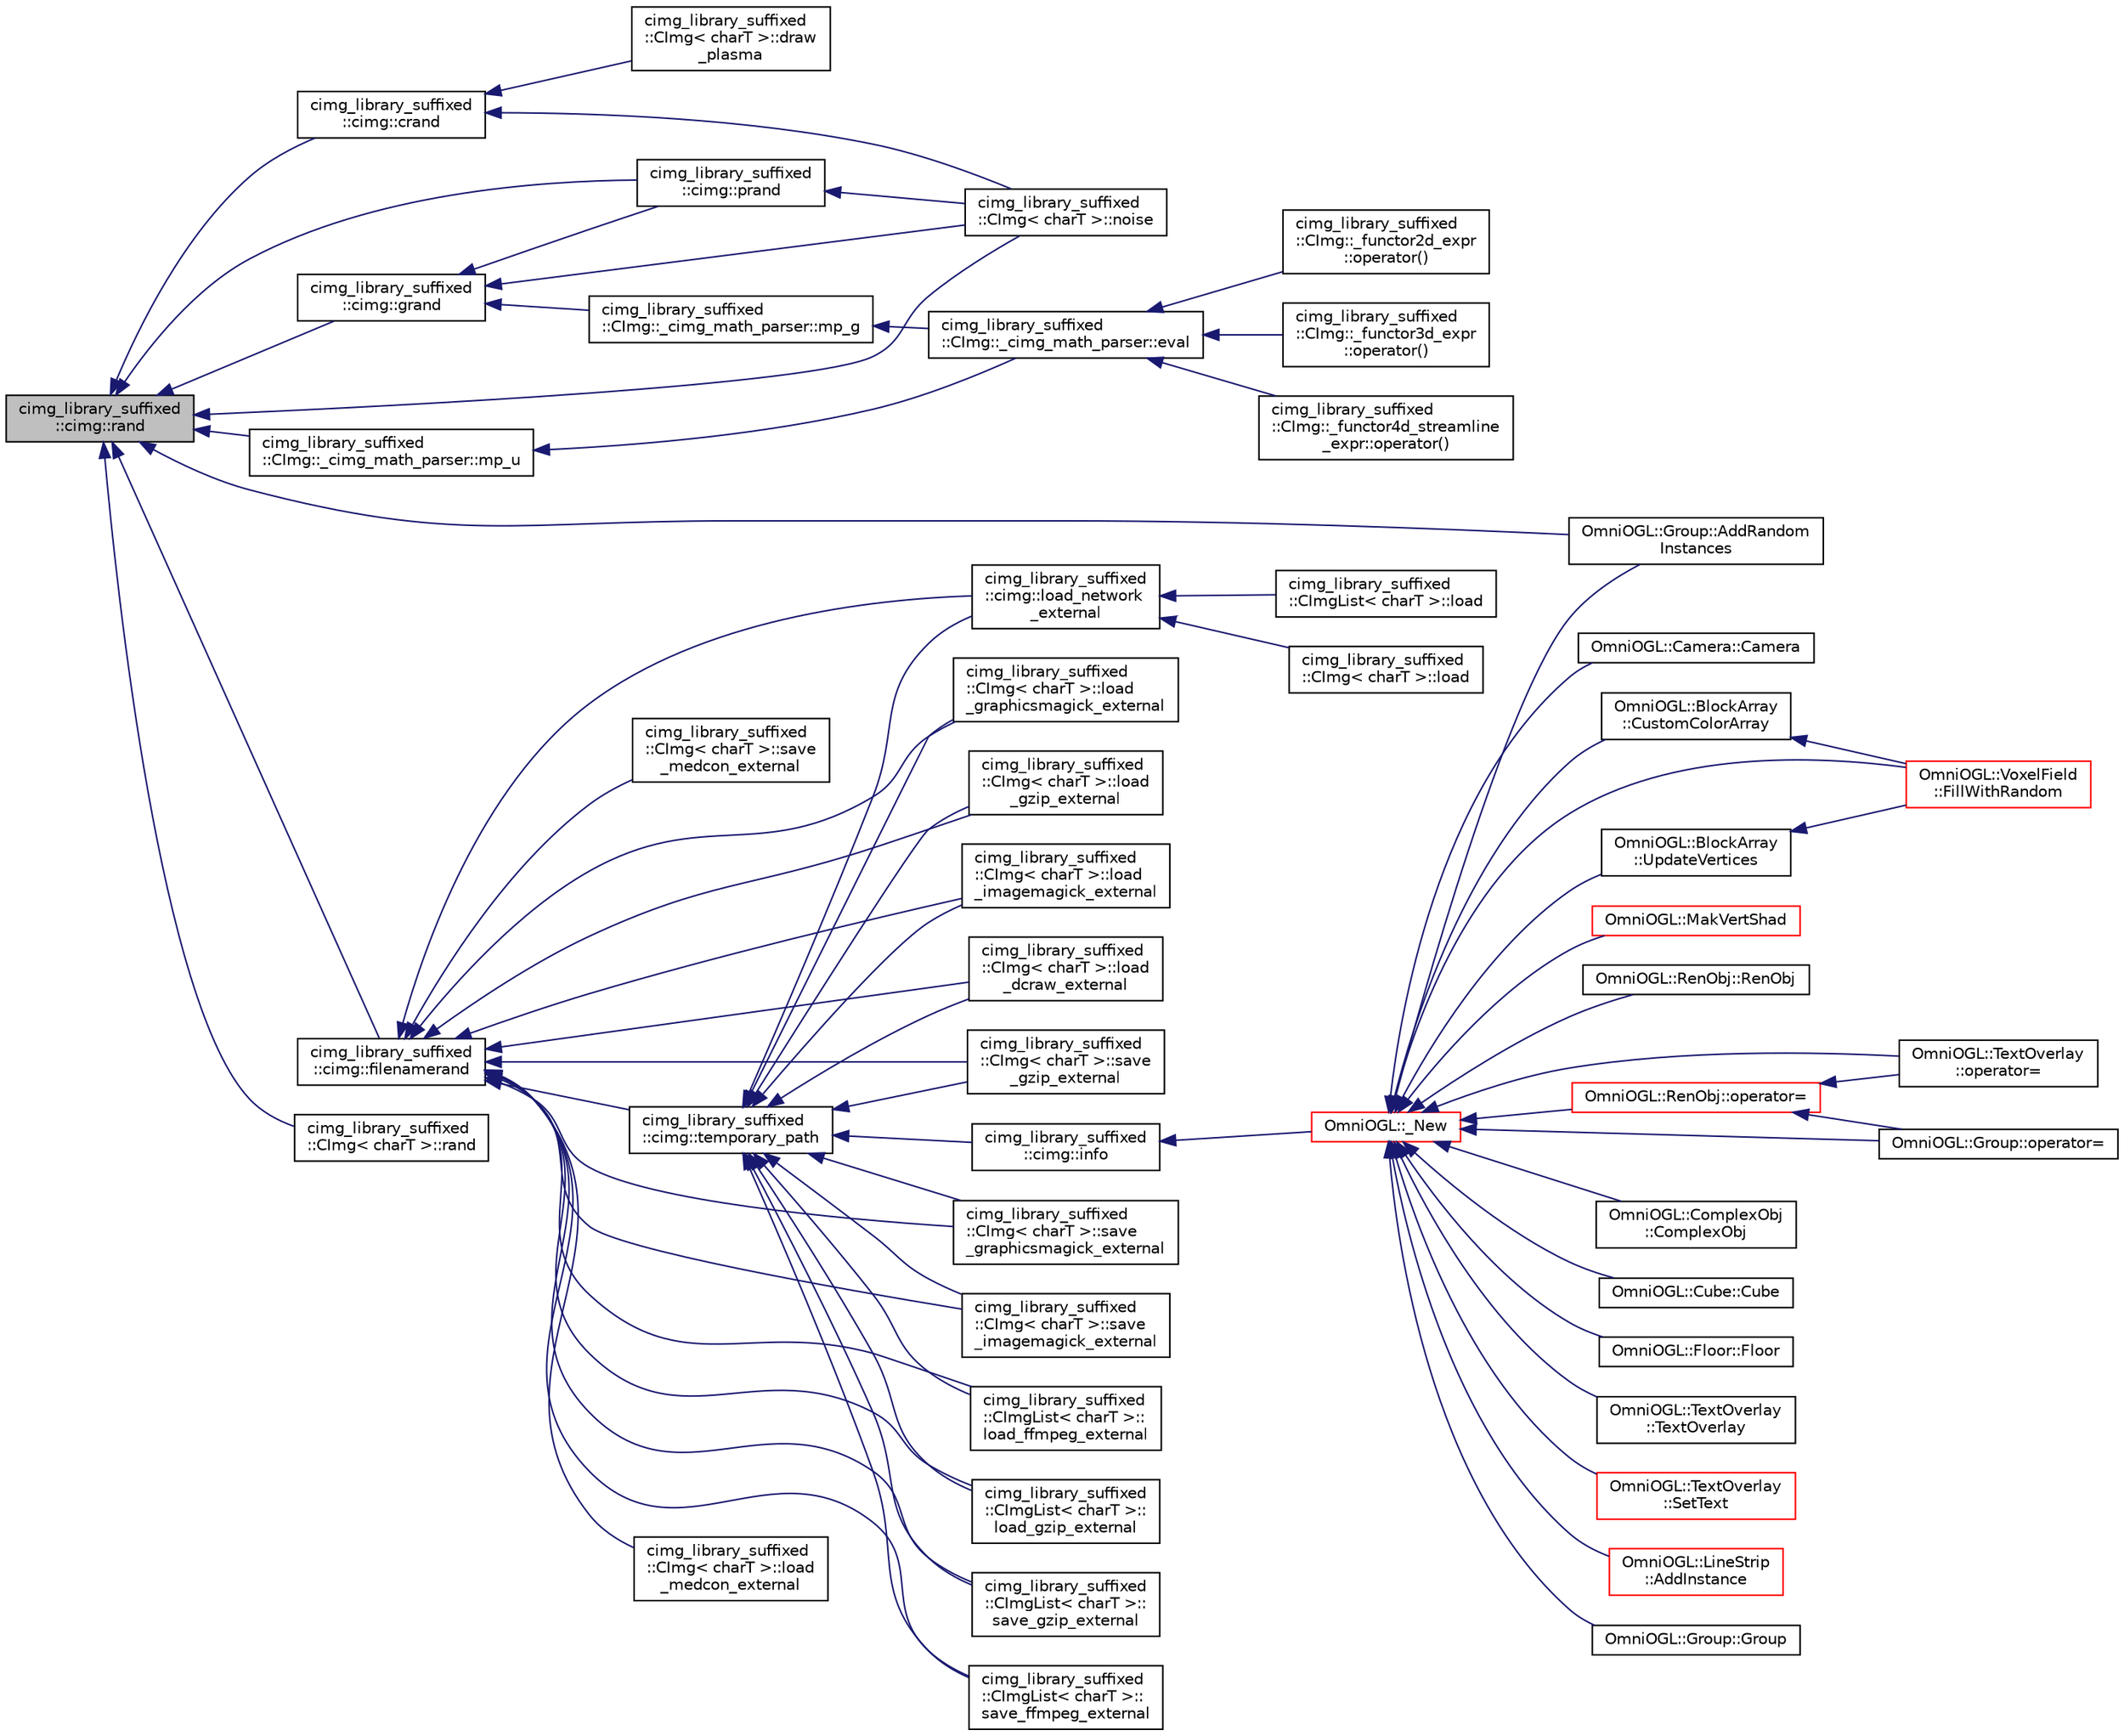 digraph "cimg_library_suffixed::cimg::rand"
{
  edge [fontname="Helvetica",fontsize="10",labelfontname="Helvetica",labelfontsize="10"];
  node [fontname="Helvetica",fontsize="10",shape=record];
  rankdir="LR";
  Node1 [label="cimg_library_suffixed\l::cimg::rand",height=0.2,width=0.4,color="black", fillcolor="grey75", style="filled" fontcolor="black"];
  Node1 -> Node2 [dir="back",color="midnightblue",fontsize="10",style="solid",fontname="Helvetica"];
  Node2 [label="cimg_library_suffixed\l::cimg::crand",height=0.2,width=0.4,color="black", fillcolor="white", style="filled",URL="$namespacecimg__library__suffixed_1_1cimg.html#a91d874aeb060fadc132b6c78910767a4",tooltip="Return a random variable between [-1,1] with respect to an uniform distribution."];
  Node2 -> Node3 [dir="back",color="midnightblue",fontsize="10",style="solid",fontname="Helvetica"];
  Node3 [label="cimg_library_suffixed\l::CImg\< charT \>::noise",height=0.2,width=0.4,color="black", fillcolor="white", style="filled",URL="$structcimg__library__suffixed_1_1_c_img.html#a6049c651eefc3a13b8f7d1fc3ff225d7",tooltip="Add random noise to pixel values."];
  Node2 -> Node4 [dir="back",color="midnightblue",fontsize="10",style="solid",fontname="Helvetica"];
  Node4 [label="cimg_library_suffixed\l::CImg\< charT \>::draw\l_plasma",height=0.2,width=0.4,color="black", fillcolor="white", style="filled",URL="$structcimg__library__suffixed_1_1_c_img.html#a61fea969244cdf85058b91703182275e",tooltip="Draw a random plasma texture."];
  Node1 -> Node5 [dir="back",color="midnightblue",fontsize="10",style="solid",fontname="Helvetica"];
  Node5 [label="cimg_library_suffixed\l::cimg::grand",height=0.2,width=0.4,color="black", fillcolor="white", style="filled",URL="$namespacecimg__library__suffixed_1_1cimg.html#aa12c572ad67f655e27f7b8e3e76dafa5",tooltip="Return a random variable following a gaussian distribution and a standard deviation of 1..."];
  Node5 -> Node6 [dir="back",color="midnightblue",fontsize="10",style="solid",fontname="Helvetica"];
  Node6 [label="cimg_library_suffixed\l::cimg::prand",height=0.2,width=0.4,color="black", fillcolor="white", style="filled",URL="$namespacecimg__library__suffixed_1_1cimg.html#a2a18bbfb6a496d8d5a02943be8eaa936",tooltip="Return a random variable following a Poisson distribution of parameter z."];
  Node6 -> Node3 [dir="back",color="midnightblue",fontsize="10",style="solid",fontname="Helvetica"];
  Node5 -> Node7 [dir="back",color="midnightblue",fontsize="10",style="solid",fontname="Helvetica"];
  Node7 [label="cimg_library_suffixed\l::CImg::_cimg_math_parser::mp_g",height=0.2,width=0.4,color="black", fillcolor="white", style="filled",URL="$structcimg__library__suffixed_1_1_c_img_1_1__cimg__math__parser.html#ac3a52ad1c3bbfd5c205c84a821ebf53e"];
  Node7 -> Node8 [dir="back",color="midnightblue",fontsize="10",style="solid",fontname="Helvetica"];
  Node8 [label="cimg_library_suffixed\l::CImg::_cimg_math_parser::eval",height=0.2,width=0.4,color="black", fillcolor="white", style="filled",URL="$structcimg__library__suffixed_1_1_c_img_1_1__cimg__math__parser.html#a6d1515eca4dc588b97892fa865648c13"];
  Node8 -> Node9 [dir="back",color="midnightblue",fontsize="10",style="solid",fontname="Helvetica"];
  Node9 [label="cimg_library_suffixed\l::CImg::_functor4d_streamline\l_expr::operator()",height=0.2,width=0.4,color="black", fillcolor="white", style="filled",URL="$structcimg__library__suffixed_1_1_c_img_1_1__functor4d__streamline__expr.html#ad7c8b7dee19bac47ba8a4e3e4de22463"];
  Node8 -> Node10 [dir="back",color="midnightblue",fontsize="10",style="solid",fontname="Helvetica"];
  Node10 [label="cimg_library_suffixed\l::CImg::_functor2d_expr\l::operator()",height=0.2,width=0.4,color="black", fillcolor="white", style="filled",URL="$structcimg__library__suffixed_1_1_c_img_1_1__functor2d__expr.html#af2cf7b8e4076323075907c916eec8f4f"];
  Node8 -> Node11 [dir="back",color="midnightblue",fontsize="10",style="solid",fontname="Helvetica"];
  Node11 [label="cimg_library_suffixed\l::CImg::_functor3d_expr\l::operator()",height=0.2,width=0.4,color="black", fillcolor="white", style="filled",URL="$structcimg__library__suffixed_1_1_c_img_1_1__functor3d__expr.html#af752bc908c6ed28fd9226787a5db509d"];
  Node5 -> Node3 [dir="back",color="midnightblue",fontsize="10",style="solid",fontname="Helvetica"];
  Node1 -> Node6 [dir="back",color="midnightblue",fontsize="10",style="solid",fontname="Helvetica"];
  Node1 -> Node12 [dir="back",color="midnightblue",fontsize="10",style="solid",fontname="Helvetica"];
  Node12 [label="cimg_library_suffixed\l::cimg::filenamerand",height=0.2,width=0.4,color="black", fillcolor="white", style="filled",URL="$namespacecimg__library__suffixed_1_1cimg.html#ae92216bbc140ed7afef601f72ba2bd81"];
  Node12 -> Node13 [dir="back",color="midnightblue",fontsize="10",style="solid",fontname="Helvetica"];
  Node13 [label="cimg_library_suffixed\l::cimg::temporary_path",height=0.2,width=0.4,color="black", fillcolor="white", style="filled",URL="$namespacecimg__library__suffixed_1_1cimg.html#a2afafec02f561826ad9c2c5959bd5a09",tooltip="Get/set path to store temporary files."];
  Node13 -> Node14 [dir="back",color="midnightblue",fontsize="10",style="solid",fontname="Helvetica"];
  Node14 [label="cimg_library_suffixed\l::cimg::load_network\l_external",height=0.2,width=0.4,color="black", fillcolor="white", style="filled",URL="$namespacecimg__library__suffixed_1_1cimg.html#ab2ac8910b61414e59f6f4bee18a5e34e",tooltip="Load file from network as a local temporary file."];
  Node14 -> Node15 [dir="back",color="midnightblue",fontsize="10",style="solid",fontname="Helvetica"];
  Node15 [label="cimg_library_suffixed\l::CImg\< charT \>::load",height=0.2,width=0.4,color="black", fillcolor="white", style="filled",URL="$structcimg__library__suffixed_1_1_c_img.html#ae8353b28bfbc5c4421c7adfbb98fe32f",tooltip="Load image from a file."];
  Node14 -> Node16 [dir="back",color="midnightblue",fontsize="10",style="solid",fontname="Helvetica"];
  Node16 [label="cimg_library_suffixed\l::CImgList\< charT \>::load",height=0.2,width=0.4,color="black", fillcolor="white", style="filled",URL="$structcimg__library__suffixed_1_1_c_img_list.html#a63bd67d8dd2301933df7decb4612916e",tooltip="Load a list from a file."];
  Node13 -> Node17 [dir="back",color="midnightblue",fontsize="10",style="solid",fontname="Helvetica"];
  Node17 [label="cimg_library_suffixed\l::cimg::info",height=0.2,width=0.4,color="black", fillcolor="white", style="filled",URL="$namespacecimg__library__suffixed_1_1cimg.html#a79b7a247520612001a04d8ef1c2991dc",tooltip="Print informations about  environement variables."];
  Node17 -> Node18 [dir="back",color="midnightblue",fontsize="10",style="solid",fontname="Helvetica"];
  Node18 [label="OmniOGL::_New",height=0.2,width=0.4,color="red", fillcolor="white", style="filled",URL="$namespace_omni_o_g_l.html#a5ab62a62556832433cb089126a643552",tooltip="A wrapper around the new [] keyword. Allocates the desired number of elements to the given pointer..."];
  Node18 -> Node19 [dir="back",color="midnightblue",fontsize="10",style="solid",fontname="Helvetica"];
  Node19 [label="OmniOGL::VoxelField\l::FillWithRandom",height=0.2,width=0.4,color="red", fillcolor="white", style="filled",URL="$class_omni_o_g_l_1_1_voxel_field.html#a59daa28598ef945b92b4e59f0e9c4306"];
  Node18 -> Node20 [dir="back",color="midnightblue",fontsize="10",style="solid",fontname="Helvetica"];
  Node20 [label="OmniOGL::MakVertShad",height=0.2,width=0.4,color="red", fillcolor="white", style="filled",URL="$namespace_omni_o_g_l.html#a73e45a9a8c8783e5a10758095bfc8f6a"];
  Node18 -> Node21 [dir="back",color="midnightblue",fontsize="10",style="solid",fontname="Helvetica"];
  Node21 [label="OmniOGL::RenObj::RenObj",height=0.2,width=0.4,color="black", fillcolor="white", style="filled",URL="$class_omni_o_g_l_1_1_ren_obj.html#a4ac9bff73cc14d68d7b2287e841906b2"];
  Node18 -> Node22 [dir="back",color="midnightblue",fontsize="10",style="solid",fontname="Helvetica"];
  Node22 [label="OmniOGL::RenObj::operator=",height=0.2,width=0.4,color="red", fillcolor="white", style="filled",URL="$class_omni_o_g_l_1_1_ren_obj.html#aca84bcb9c301a89548dfcfeab2d2746d"];
  Node22 -> Node23 [dir="back",color="midnightblue",fontsize="10",style="solid",fontname="Helvetica"];
  Node23 [label="OmniOGL::TextOverlay\l::operator=",height=0.2,width=0.4,color="black", fillcolor="white", style="filled",URL="$class_omni_o_g_l_1_1_text_overlay.html#aab6be2e6c6c5fac44b4417783727b44a"];
  Node22 -> Node24 [dir="back",color="midnightblue",fontsize="10",style="solid",fontname="Helvetica"];
  Node24 [label="OmniOGL::Group::operator=",height=0.2,width=0.4,color="black", fillcolor="white", style="filled",URL="$class_omni_o_g_l_1_1_group.html#a3edf6d70731c577cdbc1e29217c5e191"];
  Node18 -> Node25 [dir="back",color="midnightblue",fontsize="10",style="solid",fontname="Helvetica"];
  Node25 [label="OmniOGL::ComplexObj\l::ComplexObj",height=0.2,width=0.4,color="black", fillcolor="white", style="filled",URL="$class_omni_o_g_l_1_1_complex_obj.html#a8db4e061601d8b3dc12fe8116bd65a1d"];
  Node18 -> Node26 [dir="back",color="midnightblue",fontsize="10",style="solid",fontname="Helvetica"];
  Node26 [label="OmniOGL::Cube::Cube",height=0.2,width=0.4,color="black", fillcolor="white", style="filled",URL="$class_omni_o_g_l_1_1_cube.html#aba64b90ed5fcce81396c14cfbac9f47c"];
  Node18 -> Node27 [dir="back",color="midnightblue",fontsize="10",style="solid",fontname="Helvetica"];
  Node27 [label="OmniOGL::Floor::Floor",height=0.2,width=0.4,color="black", fillcolor="white", style="filled",URL="$class_omni_o_g_l_1_1_floor.html#a636158345b20717527b337fb3e5e2924",tooltip="summary&gt;Herp Derp"];
  Node18 -> Node28 [dir="back",color="midnightblue",fontsize="10",style="solid",fontname="Helvetica"];
  Node28 [label="OmniOGL::TextOverlay\l::TextOverlay",height=0.2,width=0.4,color="black", fillcolor="white", style="filled",URL="$class_omni_o_g_l_1_1_text_overlay.html#a751b4ac94473a170b176d9d4e480bdbd"];
  Node18 -> Node23 [dir="back",color="midnightblue",fontsize="10",style="solid",fontname="Helvetica"];
  Node18 -> Node29 [dir="back",color="midnightblue",fontsize="10",style="solid",fontname="Helvetica"];
  Node29 [label="OmniOGL::TextOverlay\l::SetText",height=0.2,width=0.4,color="red", fillcolor="white", style="filled",URL="$class_omni_o_g_l_1_1_text_overlay.html#ac51c9d71e08e26314520de2c5fe58833"];
  Node18 -> Node30 [dir="back",color="midnightblue",fontsize="10",style="solid",fontname="Helvetica"];
  Node30 [label="OmniOGL::LineStrip\l::AddInstance",height=0.2,width=0.4,color="red", fillcolor="white", style="filled",URL="$class_omni_o_g_l_1_1_line_strip.html#a653b46cd16ec770796ce2c1efdcb1e8b"];
  Node18 -> Node31 [dir="back",color="midnightblue",fontsize="10",style="solid",fontname="Helvetica"];
  Node31 [label="OmniOGL::BlockArray\l::UpdateVertices",height=0.2,width=0.4,color="black", fillcolor="white", style="filled",URL="$class_omni_o_g_l_1_1_block_array.html#afa3495e75398215d9f31c6d5c1283902"];
  Node31 -> Node19 [dir="back",color="midnightblue",fontsize="10",style="solid",fontname="Helvetica"];
  Node18 -> Node32 [dir="back",color="midnightblue",fontsize="10",style="solid",fontname="Helvetica"];
  Node32 [label="OmniOGL::BlockArray\l::CustomColorArray",height=0.2,width=0.4,color="black", fillcolor="white", style="filled",URL="$class_omni_o_g_l_1_1_block_array.html#aebb50666105c2f48b78b5e13aed727f6"];
  Node32 -> Node19 [dir="back",color="midnightblue",fontsize="10",style="solid",fontname="Helvetica"];
  Node18 -> Node33 [dir="back",color="midnightblue",fontsize="10",style="solid",fontname="Helvetica"];
  Node33 [label="OmniOGL::Group::Group",height=0.2,width=0.4,color="black", fillcolor="white", style="filled",URL="$class_omni_o_g_l_1_1_group.html#a0d03141f5a711400eeafac768b02b8e4"];
  Node18 -> Node24 [dir="back",color="midnightblue",fontsize="10",style="solid",fontname="Helvetica"];
  Node18 -> Node34 [dir="back",color="midnightblue",fontsize="10",style="solid",fontname="Helvetica"];
  Node34 [label="OmniOGL::Group::AddRandom\lInstances",height=0.2,width=0.4,color="black", fillcolor="white", style="filled",URL="$class_omni_o_g_l_1_1_group.html#a9dcdbfb8c49117647880ae13d8e051bc"];
  Node18 -> Node35 [dir="back",color="midnightblue",fontsize="10",style="solid",fontname="Helvetica"];
  Node35 [label="OmniOGL::Camera::Camera",height=0.2,width=0.4,color="black", fillcolor="white", style="filled",URL="$class_omni_o_g_l_1_1_camera.html#a1d7d3e7566049cb02d683cbe231bf028"];
  Node13 -> Node36 [dir="back",color="midnightblue",fontsize="10",style="solid",fontname="Helvetica"];
  Node36 [label="cimg_library_suffixed\l::CImg\< charT \>::load\l_graphicsmagick_external",height=0.2,width=0.4,color="black", fillcolor="white", style="filled",URL="$structcimg__library__suffixed_1_1_c_img.html#a34578e61c66a0046835660bada43e3d6",tooltip="Load image using GraphicsMagick&#39;s external tool &#39;gm&#39;."];
  Node13 -> Node37 [dir="back",color="midnightblue",fontsize="10",style="solid",fontname="Helvetica"];
  Node37 [label="cimg_library_suffixed\l::CImg\< charT \>::load\l_gzip_external",height=0.2,width=0.4,color="black", fillcolor="white", style="filled",URL="$structcimg__library__suffixed_1_1_c_img.html#a1f1ef95d7faa4c2c7a72d3d347f30dad",tooltip="Load gzipped image file, using external tool &#39;gunzip&#39;."];
  Node13 -> Node38 [dir="back",color="midnightblue",fontsize="10",style="solid",fontname="Helvetica"];
  Node38 [label="cimg_library_suffixed\l::CImg\< charT \>::load\l_imagemagick_external",height=0.2,width=0.4,color="black", fillcolor="white", style="filled",URL="$structcimg__library__suffixed_1_1_c_img.html#a8278afa0b313d0f3465ef91dabdac549",tooltip="Load image using ImageMagick&#39;s external tool &#39;convert&#39;."];
  Node13 -> Node39 [dir="back",color="midnightblue",fontsize="10",style="solid",fontname="Helvetica"];
  Node39 [label="cimg_library_suffixed\l::CImg\< charT \>::load\l_dcraw_external",height=0.2,width=0.4,color="black", fillcolor="white", style="filled",URL="$structcimg__library__suffixed_1_1_c_img.html#ae8ee2dbbc634767b37efabe0f0eb7104",tooltip="Load image from a RAW Color Camera file, using external tool &#39;dcraw&#39;."];
  Node13 -> Node40 [dir="back",color="midnightblue",fontsize="10",style="solid",fontname="Helvetica"];
  Node40 [label="cimg_library_suffixed\l::CImg\< charT \>::save\l_gzip_external",height=0.2,width=0.4,color="black", fillcolor="white", style="filled",URL="$structcimg__library__suffixed_1_1_c_img.html#a75b46a0393ed24ed2f35521e9cf3062c",tooltip="Save image using gzip external binary."];
  Node13 -> Node41 [dir="back",color="midnightblue",fontsize="10",style="solid",fontname="Helvetica"];
  Node41 [label="cimg_library_suffixed\l::CImg\< charT \>::save\l_graphicsmagick_external",height=0.2,width=0.4,color="black", fillcolor="white", style="filled",URL="$structcimg__library__suffixed_1_1_c_img.html#a5d6d5beef96af929d1f3fb6183d2618e",tooltip="Save image using GraphicsMagick&#39;s external binary."];
  Node13 -> Node42 [dir="back",color="midnightblue",fontsize="10",style="solid",fontname="Helvetica"];
  Node42 [label="cimg_library_suffixed\l::CImg\< charT \>::save\l_imagemagick_external",height=0.2,width=0.4,color="black", fillcolor="white", style="filled",URL="$structcimg__library__suffixed_1_1_c_img.html#a671f9eb3622dbbcac2bb839e5e498ab2",tooltip="Save image using ImageMagick&#39;s external binary."];
  Node13 -> Node43 [dir="back",color="midnightblue",fontsize="10",style="solid",fontname="Helvetica"];
  Node43 [label="cimg_library_suffixed\l::CImgList\< charT \>::\lload_ffmpeg_external",height=0.2,width=0.4,color="black", fillcolor="white", style="filled",URL="$structcimg__library__suffixed_1_1_c_img_list.html#aa1c97a6c05ba746d02440eec0ad2e602",tooltip="Load an image from a video file using the external tool &#39;ffmpeg&#39;."];
  Node13 -> Node44 [dir="back",color="midnightblue",fontsize="10",style="solid",fontname="Helvetica"];
  Node44 [label="cimg_library_suffixed\l::CImgList\< charT \>::\lload_gzip_external",height=0.2,width=0.4,color="black", fillcolor="white", style="filled",URL="$structcimg__library__suffixed_1_1_c_img_list.html#aae55e9a79bf2f7e08108dd200f63bf2c",tooltip="Load a gzipped list, using external tool &#39;gunzip&#39;."];
  Node13 -> Node45 [dir="back",color="midnightblue",fontsize="10",style="solid",fontname="Helvetica"];
  Node45 [label="cimg_library_suffixed\l::CImgList\< charT \>::\lsave_gzip_external",height=0.2,width=0.4,color="black", fillcolor="white", style="filled",URL="$structcimg__library__suffixed_1_1_c_img_list.html#a81d03be4e6f327bc4df5a9f9d562a4f2",tooltip="Save list as a gzipped file, using external tool &#39;gzip&#39;."];
  Node13 -> Node46 [dir="back",color="midnightblue",fontsize="10",style="solid",fontname="Helvetica"];
  Node46 [label="cimg_library_suffixed\l::CImgList\< charT \>::\lsave_ffmpeg_external",height=0.2,width=0.4,color="black", fillcolor="white", style="filled",URL="$structcimg__library__suffixed_1_1_c_img_list.html#a7ed71bed007fcbc87acdde8db8ee3c05",tooltip="Save image sequence, using the external tool &#39;ffmpeg&#39;."];
  Node12 -> Node14 [dir="back",color="midnightblue",fontsize="10",style="solid",fontname="Helvetica"];
  Node12 -> Node36 [dir="back",color="midnightblue",fontsize="10",style="solid",fontname="Helvetica"];
  Node12 -> Node37 [dir="back",color="midnightblue",fontsize="10",style="solid",fontname="Helvetica"];
  Node12 -> Node38 [dir="back",color="midnightblue",fontsize="10",style="solid",fontname="Helvetica"];
  Node12 -> Node47 [dir="back",color="midnightblue",fontsize="10",style="solid",fontname="Helvetica"];
  Node47 [label="cimg_library_suffixed\l::CImg\< charT \>::load\l_medcon_external",height=0.2,width=0.4,color="black", fillcolor="white", style="filled",URL="$structcimg__library__suffixed_1_1_c_img.html#a8306218d5edf273c822113b799fd89cc",tooltip="Load image from a DICOM file, using XMedcon&#39;s external tool &#39;medcon&#39;."];
  Node12 -> Node39 [dir="back",color="midnightblue",fontsize="10",style="solid",fontname="Helvetica"];
  Node12 -> Node40 [dir="back",color="midnightblue",fontsize="10",style="solid",fontname="Helvetica"];
  Node12 -> Node41 [dir="back",color="midnightblue",fontsize="10",style="solid",fontname="Helvetica"];
  Node12 -> Node42 [dir="back",color="midnightblue",fontsize="10",style="solid",fontname="Helvetica"];
  Node12 -> Node48 [dir="back",color="midnightblue",fontsize="10",style="solid",fontname="Helvetica"];
  Node48 [label="cimg_library_suffixed\l::CImg\< charT \>::save\l_medcon_external",height=0.2,width=0.4,color="black", fillcolor="white", style="filled",URL="$structcimg__library__suffixed_1_1_c_img.html#a75c077d619481ef5efd9ffb1b37a6c81",tooltip="Save image as a Dicom file."];
  Node12 -> Node43 [dir="back",color="midnightblue",fontsize="10",style="solid",fontname="Helvetica"];
  Node12 -> Node44 [dir="back",color="midnightblue",fontsize="10",style="solid",fontname="Helvetica"];
  Node12 -> Node45 [dir="back",color="midnightblue",fontsize="10",style="solid",fontname="Helvetica"];
  Node12 -> Node46 [dir="back",color="midnightblue",fontsize="10",style="solid",fontname="Helvetica"];
  Node1 -> Node49 [dir="back",color="midnightblue",fontsize="10",style="solid",fontname="Helvetica"];
  Node49 [label="cimg_library_suffixed\l::CImg::_cimg_math_parser::mp_u",height=0.2,width=0.4,color="black", fillcolor="white", style="filled",URL="$structcimg__library__suffixed_1_1_c_img_1_1__cimg__math__parser.html#a341cd800b84732da8230628b9b49028d"];
  Node49 -> Node8 [dir="back",color="midnightblue",fontsize="10",style="solid",fontname="Helvetica"];
  Node1 -> Node50 [dir="back",color="midnightblue",fontsize="10",style="solid",fontname="Helvetica"];
  Node50 [label="cimg_library_suffixed\l::CImg\< charT \>::rand",height=0.2,width=0.4,color="black", fillcolor="white", style="filled",URL="$structcimg__library__suffixed_1_1_c_img.html#a5a9eba62c98d4101323da2ac89f78713",tooltip="Fill image with random values in specified range."];
  Node1 -> Node3 [dir="back",color="midnightblue",fontsize="10",style="solid",fontname="Helvetica"];
  Node1 -> Node34 [dir="back",color="midnightblue",fontsize="10",style="solid",fontname="Helvetica"];
}
